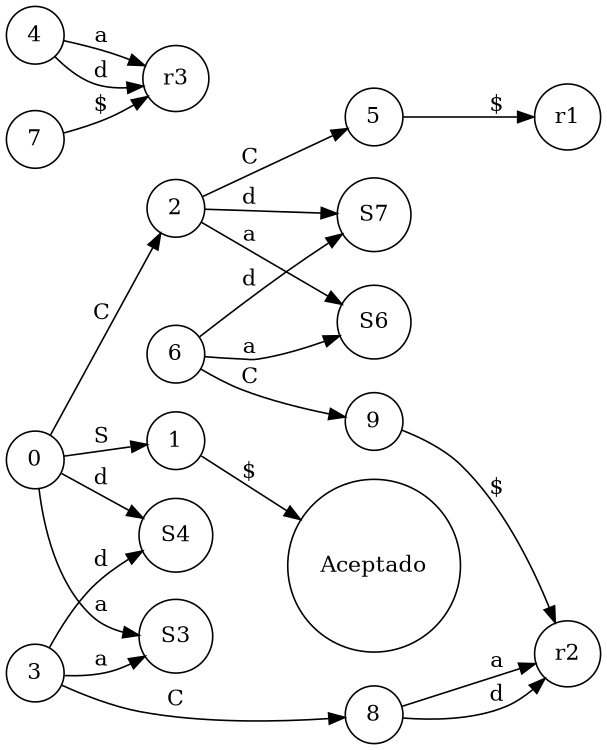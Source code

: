 // Analizador LR1
digraph {
	rankdir=LR size="8,5"
	node [shape=circle]
	0 -> S3 [label=a]
	0 -> S4 [label=d]
	0 -> 2 [label=C]
	0 -> 1 [label=S]
	1 -> Aceptado [label="$"]
	2 -> S6 [label=a]
	2 -> S7 [label=d]
	2 -> 5 [label=C]
	3 -> S3 [label=a]
	3 -> S4 [label=d]
	3 -> 8 [label=C]
	4 -> r3 [label=a]
	4 -> r3 [label=d]
	5 -> r1 [label="$"]
	6 -> S6 [label=a]
	6 -> S7 [label=d]
	6 -> 9 [label=C]
	7 -> r3 [label="$"]
	8 -> r2 [label=a]
	8 -> r2 [label=d]
	9 -> r2 [label="$"]
}
